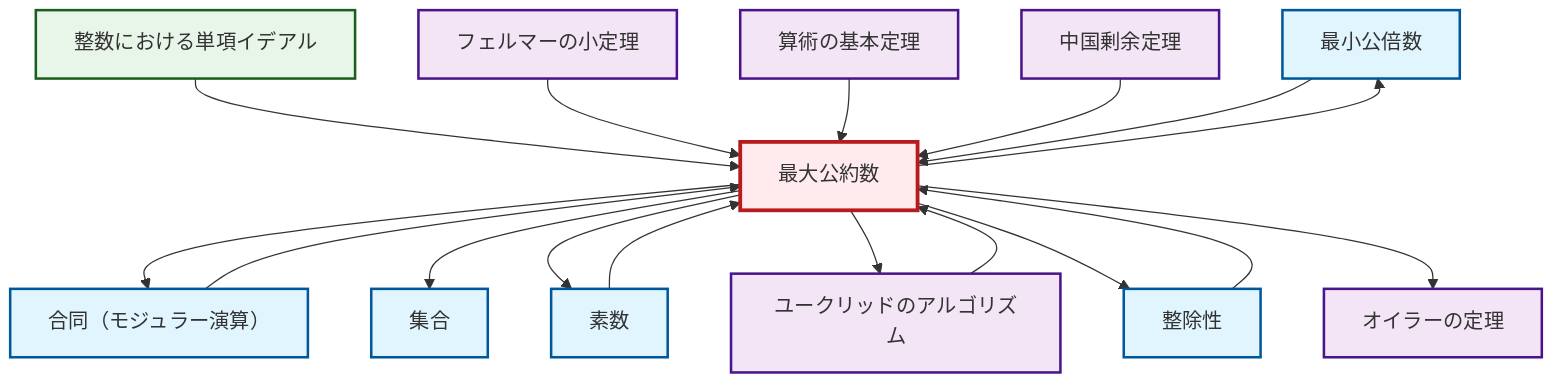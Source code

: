 graph TD
    classDef definition fill:#e1f5fe,stroke:#01579b,stroke-width:2px
    classDef theorem fill:#f3e5f5,stroke:#4a148c,stroke-width:2px
    classDef axiom fill:#fff3e0,stroke:#e65100,stroke-width:2px
    classDef example fill:#e8f5e9,stroke:#1b5e20,stroke-width:2px
    classDef current fill:#ffebee,stroke:#b71c1c,stroke-width:3px
    def-lcm["最小公倍数"]:::definition
    def-gcd["最大公約数"]:::definition
    thm-euler["オイラーの定理"]:::theorem
    thm-chinese-remainder["中国剰余定理"]:::theorem
    ex-principal-ideal["整数における単項イデアル"]:::example
    thm-fundamental-arithmetic["算術の基本定理"]:::theorem
    def-divisibility["整除性"]:::definition
    def-congruence["合同（モジュラー演算）"]:::definition
    def-set["集合"]:::definition
    thm-fermat-little["フェルマーの小定理"]:::theorem
    thm-euclidean-algorithm["ユークリッドのアルゴリズム"]:::theorem
    def-prime["素数"]:::definition
    def-divisibility --> def-gcd
    def-gcd --> def-congruence
    def-gcd --> def-set
    ex-principal-ideal --> def-gcd
    def-prime --> def-gcd
    def-gcd --> def-prime
    thm-fermat-little --> def-gcd
    def-gcd --> thm-euclidean-algorithm
    thm-euclidean-algorithm --> def-gcd
    thm-fundamental-arithmetic --> def-gcd
    thm-chinese-remainder --> def-gcd
    def-gcd --> def-divisibility
    def-congruence --> def-gcd
    def-gcd --> thm-euler
    def-lcm --> def-gcd
    def-gcd --> def-lcm
    class def-gcd current